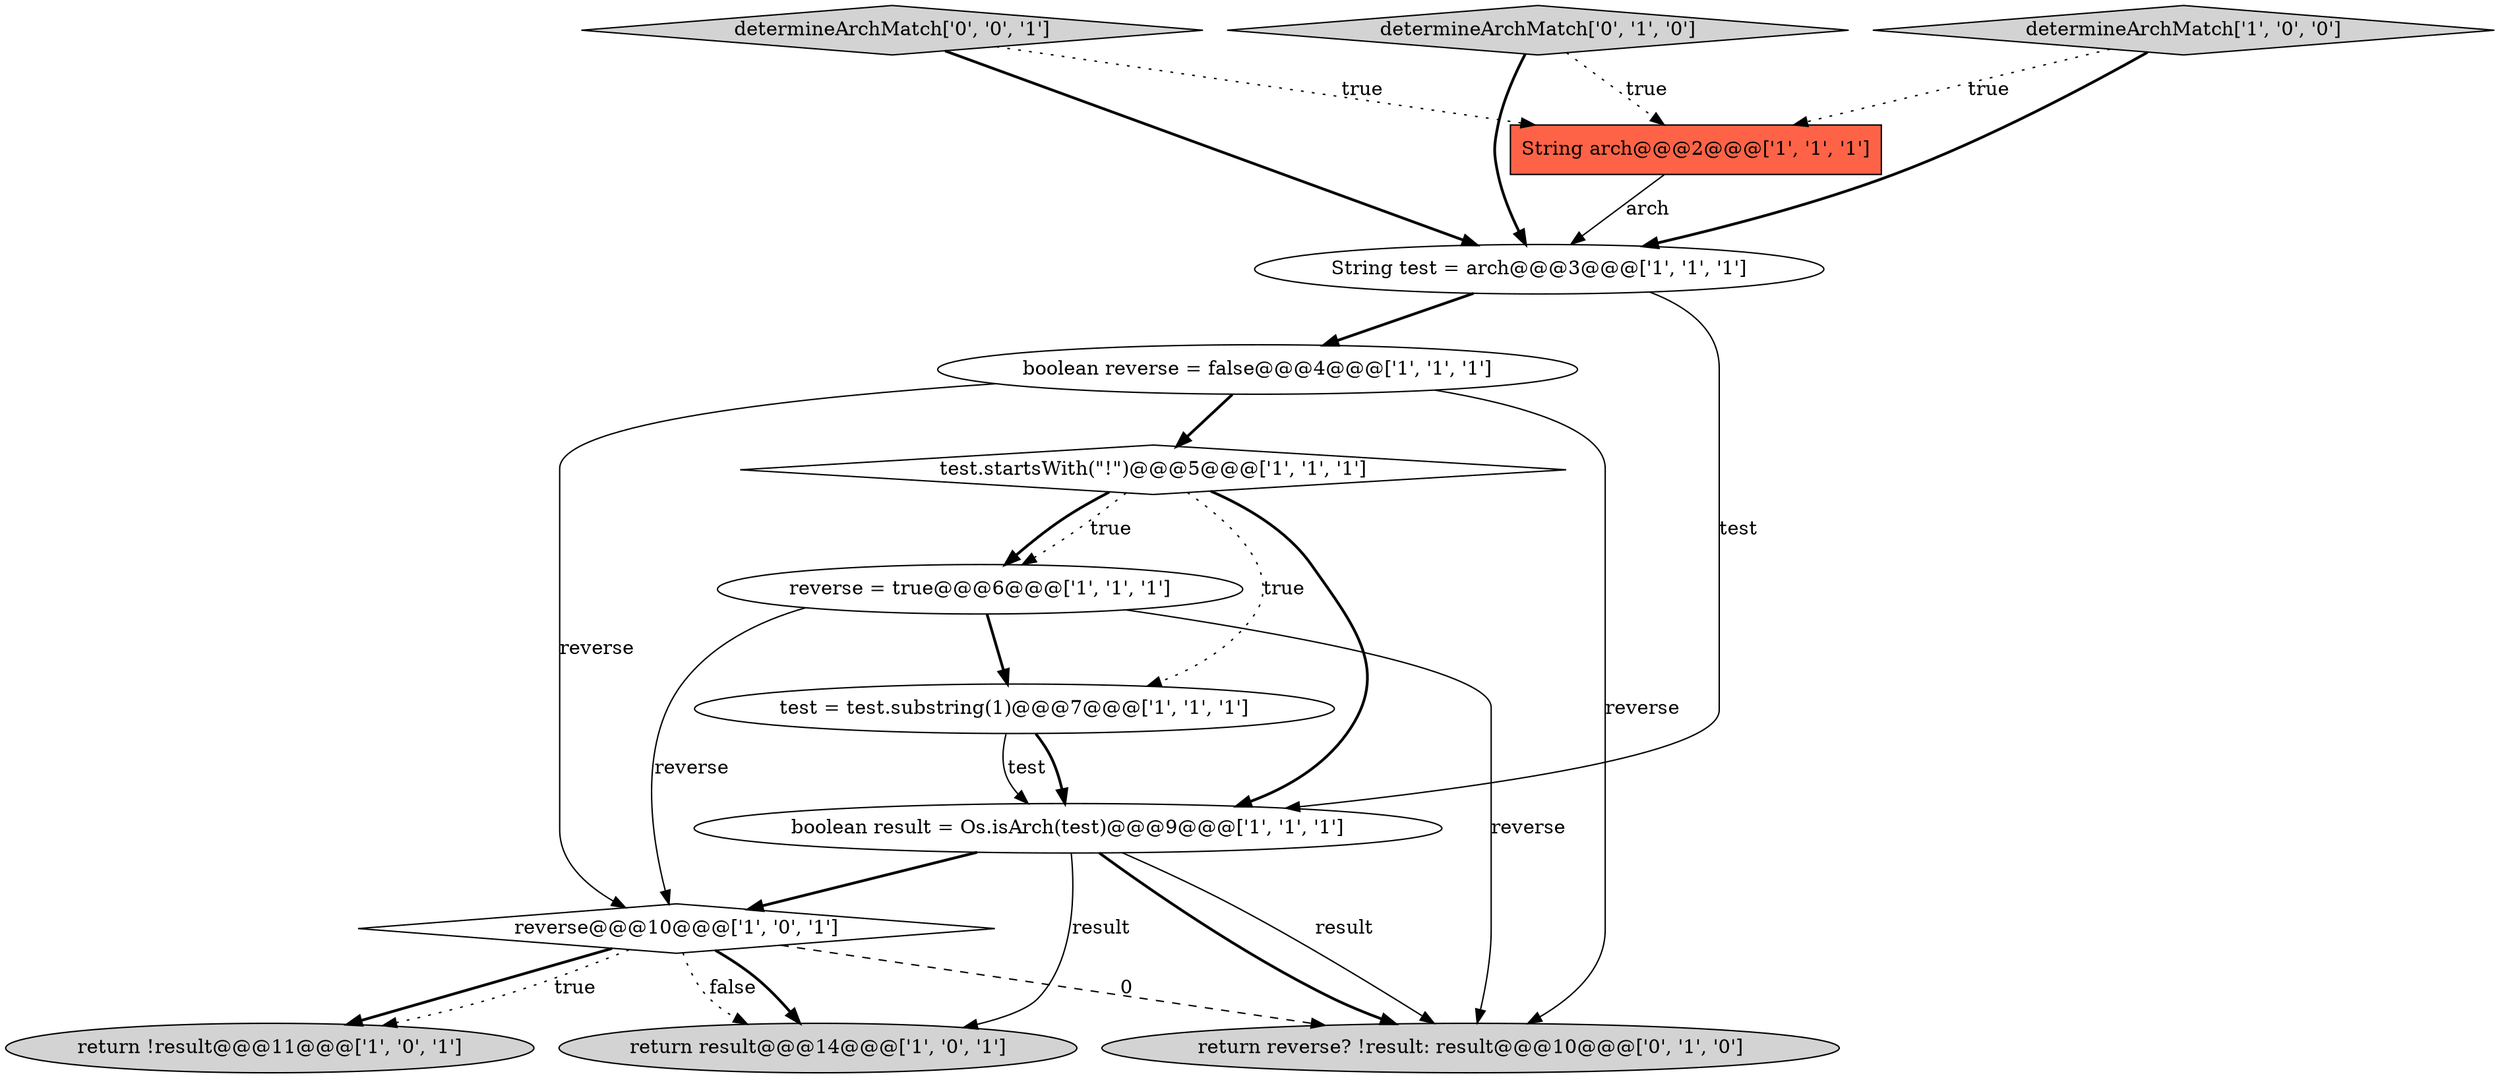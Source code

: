 digraph {
8 [style = filled, label = "boolean reverse = false@@@4@@@['1', '1', '1']", fillcolor = white, shape = ellipse image = "AAA0AAABBB1BBB"];
3 [style = filled, label = "String arch@@@2@@@['1', '1', '1']", fillcolor = tomato, shape = box image = "AAA0AAABBB1BBB"];
0 [style = filled, label = "test.startsWith(\"!\")@@@5@@@['1', '1', '1']", fillcolor = white, shape = diamond image = "AAA0AAABBB1BBB"];
5 [style = filled, label = "reverse@@@10@@@['1', '0', '1']", fillcolor = white, shape = diamond image = "AAA0AAABBB1BBB"];
6 [style = filled, label = "return result@@@14@@@['1', '0', '1']", fillcolor = lightgray, shape = ellipse image = "AAA0AAABBB1BBB"];
2 [style = filled, label = "reverse = true@@@6@@@['1', '1', '1']", fillcolor = white, shape = ellipse image = "AAA0AAABBB1BBB"];
13 [style = filled, label = "determineArchMatch['0', '0', '1']", fillcolor = lightgray, shape = diamond image = "AAA0AAABBB3BBB"];
1 [style = filled, label = "return !result@@@11@@@['1', '0', '1']", fillcolor = lightgray, shape = ellipse image = "AAA0AAABBB1BBB"];
9 [style = filled, label = "boolean result = Os.isArch(test)@@@9@@@['1', '1', '1']", fillcolor = white, shape = ellipse image = "AAA0AAABBB1BBB"];
10 [style = filled, label = "String test = arch@@@3@@@['1', '1', '1']", fillcolor = white, shape = ellipse image = "AAA0AAABBB1BBB"];
11 [style = filled, label = "determineArchMatch['0', '1', '0']", fillcolor = lightgray, shape = diamond image = "AAA0AAABBB2BBB"];
12 [style = filled, label = "return reverse? !result: result@@@10@@@['0', '1', '0']", fillcolor = lightgray, shape = ellipse image = "AAA1AAABBB2BBB"];
7 [style = filled, label = "determineArchMatch['1', '0', '0']", fillcolor = lightgray, shape = diamond image = "AAA0AAABBB1BBB"];
4 [style = filled, label = "test = test.substring(1)@@@7@@@['1', '1', '1']", fillcolor = white, shape = ellipse image = "AAA0AAABBB1BBB"];
0->2 [style = dotted, label="true"];
11->3 [style = dotted, label="true"];
8->5 [style = solid, label="reverse"];
2->4 [style = bold, label=""];
8->0 [style = bold, label=""];
7->10 [style = bold, label=""];
5->1 [style = bold, label=""];
0->9 [style = bold, label=""];
10->8 [style = bold, label=""];
2->5 [style = solid, label="reverse"];
8->12 [style = solid, label="reverse"];
11->10 [style = bold, label=""];
4->9 [style = bold, label=""];
13->3 [style = dotted, label="true"];
5->12 [style = dashed, label="0"];
9->6 [style = solid, label="result"];
5->6 [style = dotted, label="false"];
10->9 [style = solid, label="test"];
5->1 [style = dotted, label="true"];
2->12 [style = solid, label="reverse"];
0->4 [style = dotted, label="true"];
0->2 [style = bold, label=""];
13->10 [style = bold, label=""];
3->10 [style = solid, label="arch"];
9->5 [style = bold, label=""];
4->9 [style = solid, label="test"];
5->6 [style = bold, label=""];
7->3 [style = dotted, label="true"];
9->12 [style = bold, label=""];
9->12 [style = solid, label="result"];
}
